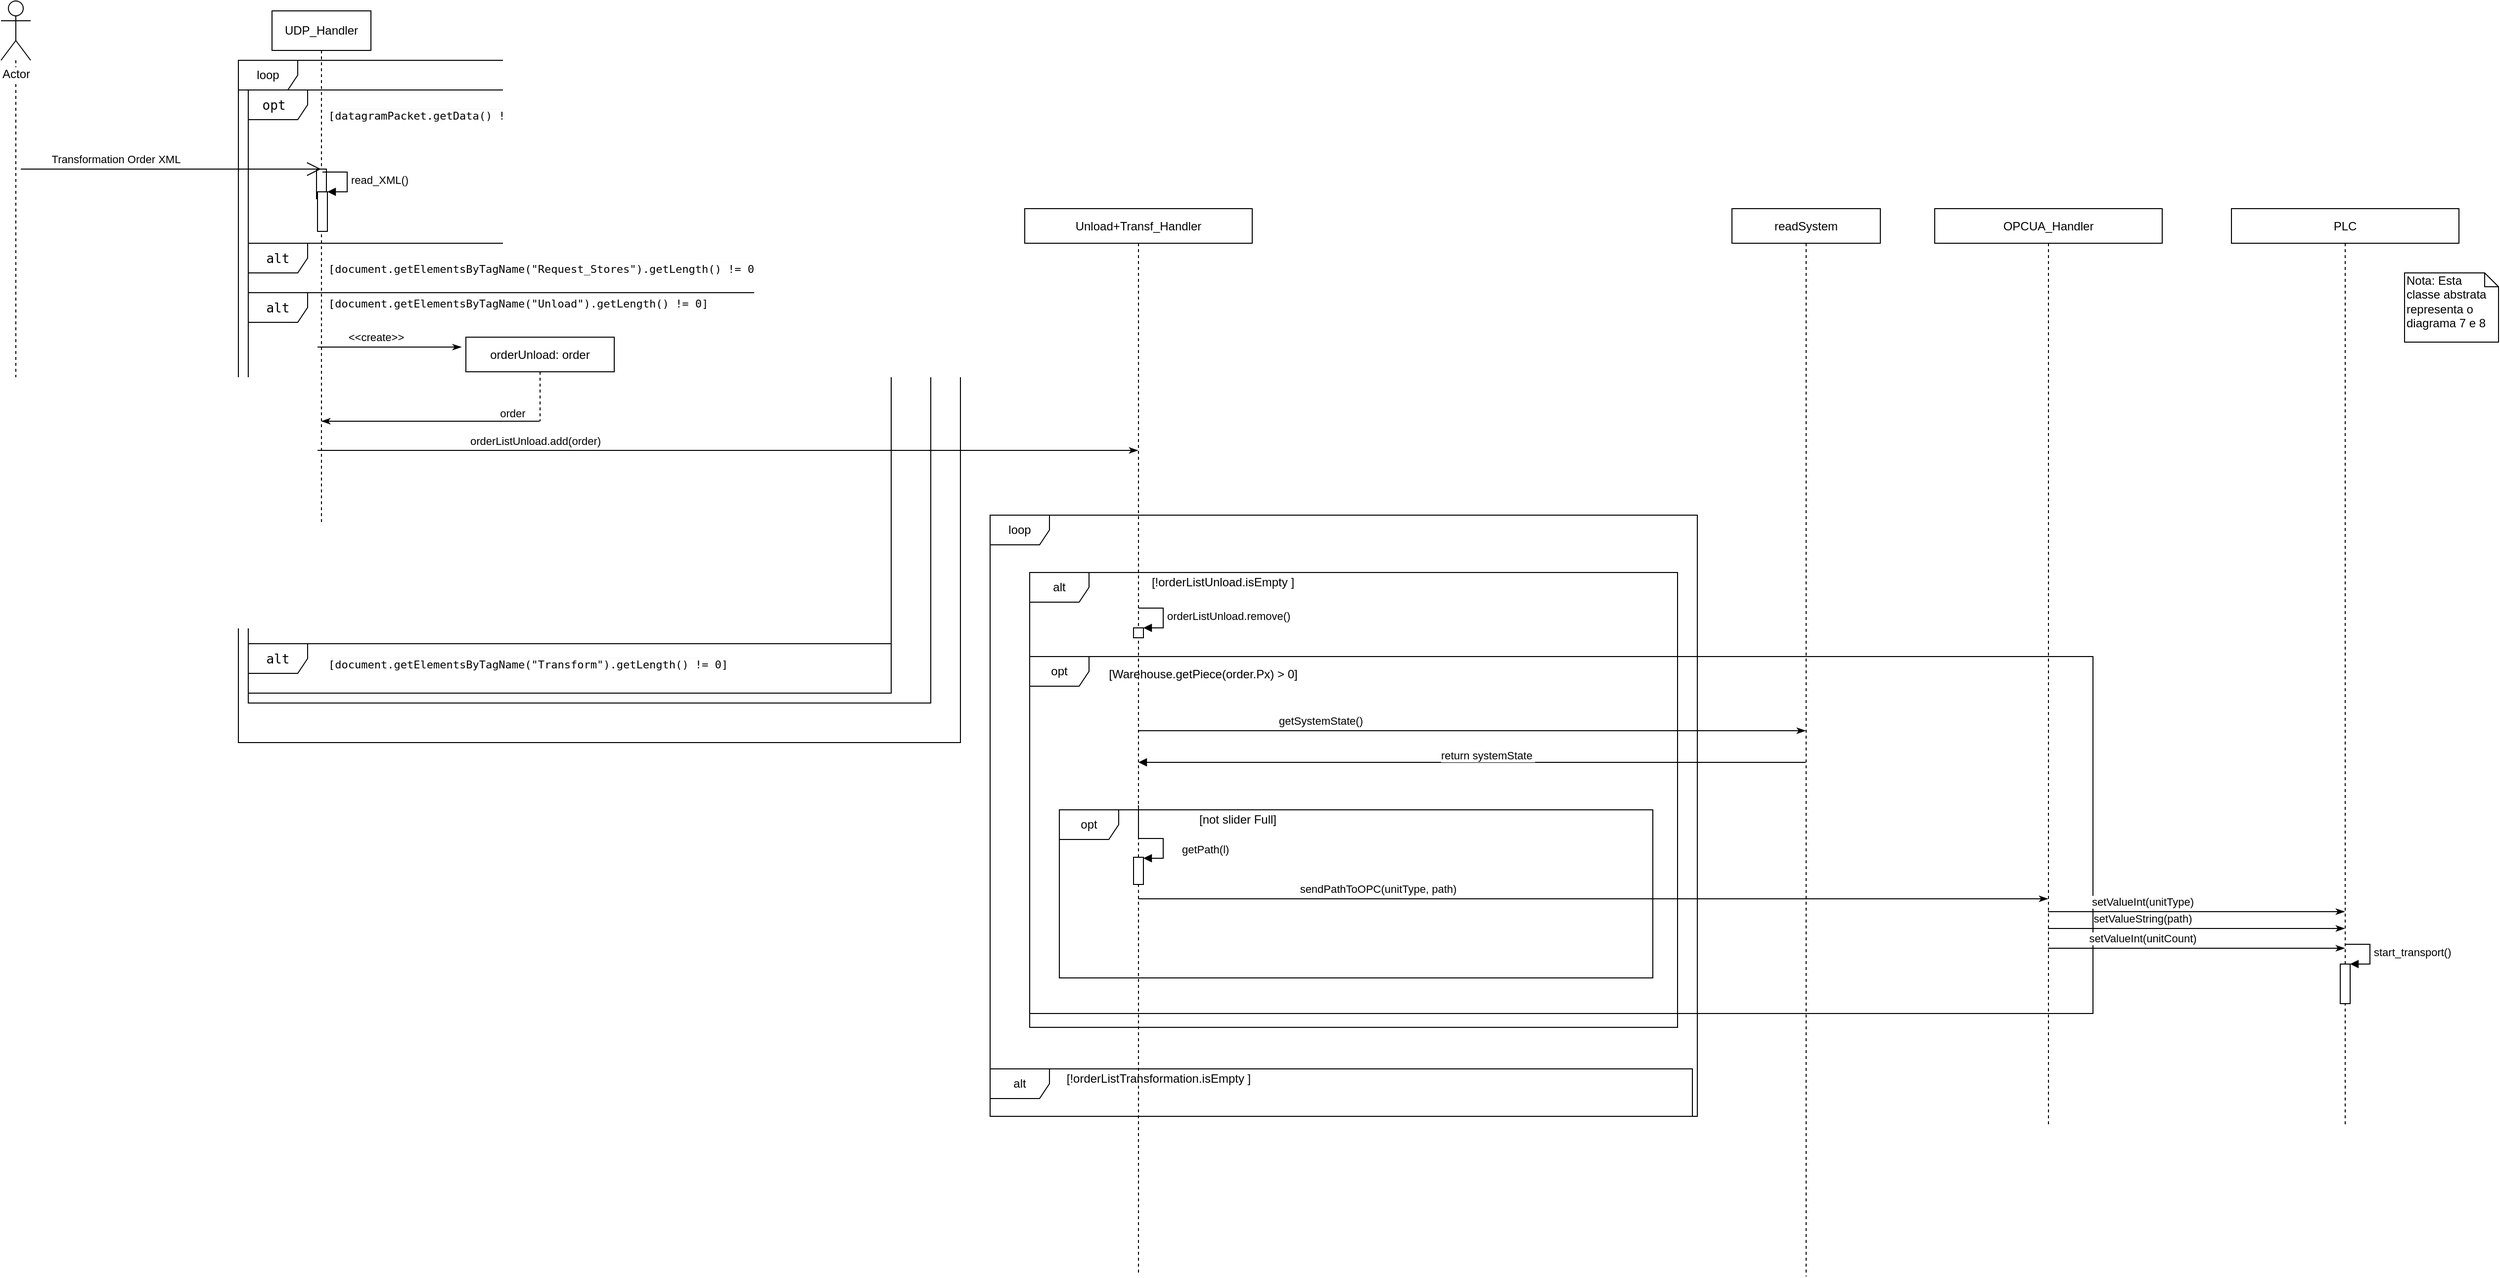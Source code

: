 <mxfile version="13.2.3"><diagram id="jSAM8N9e6wPoC_aM6Iug" name="Page-1"><mxGraphModel dx="1422" dy="745" grid="1" gridSize="10" guides="1" tooltips="1" connect="1" arrows="1" fold="1" page="1" pageScale="1" pageWidth="827" pageHeight="1169" math="0" shadow="0"><root><mxCell id="0"/><mxCell id="1" parent="0"/><mxCell id="yoJ4Uj4ploNbqAe7LORU-26" value="&lt;pre style=&quot;font-family: &amp;#34;jetbrains mono&amp;#34; , monospace ; font-size: 9.8pt&quot;&gt;&lt;font style=&quot;background-color: rgb(255 , 255 , 255)&quot;&gt;opt &lt;/font&gt;&lt;/pre&gt;" style="shape=umlFrame;whiteSpace=wrap;html=1;" parent="1" vertex="1"><mxGeometry x="290" y="220" width="690" height="620" as="geometry"/></mxCell><mxCell id="yoJ4Uj4ploNbqAe7LORU-30" value="loop" style="shape=umlFrame;whiteSpace=wrap;html=1;" parent="1" vertex="1"><mxGeometry x="280" y="190" width="730" height="690" as="geometry"/></mxCell><mxCell id="yoJ4Uj4ploNbqAe7LORU-33" value="&lt;pre style=&quot;font-family: &amp;#34;jetbrains mono&amp;#34; , monospace ; font-size: 9.8pt&quot;&gt;&lt;font style=&quot;background-color: rgb(255 , 255 , 255)&quot;&gt;alt&lt;/font&gt;&lt;/pre&gt;" style="shape=umlFrame;whiteSpace=wrap;html=1;" parent="1" vertex="1"><mxGeometry x="290" y="425" width="650" height="355" as="geometry"/></mxCell><mxCell id="DRrTCG6tA8ZViHPP4Byo-14" value="loop" style="shape=umlFrame;whiteSpace=wrap;html=1;" parent="1" vertex="1"><mxGeometry x="1040" y="650" width="715" height="608" as="geometry"/></mxCell><mxCell id="QiUiBtopivbseskPMMpt-4" value="alt" style="shape=umlFrame;whiteSpace=wrap;html=1;" parent="1" vertex="1"><mxGeometry x="1040" y="1210" width="710" height="48" as="geometry"/></mxCell><mxCell id="DRrTCG6tA8ZViHPP4Byo-15" value="alt" style="shape=umlFrame;whiteSpace=wrap;html=1;" parent="1" vertex="1"><mxGeometry x="1080" y="708" width="655" height="460" as="geometry"/></mxCell><mxCell id="QiUiBtopivbseskPMMpt-15" value="opt" style="shape=umlFrame;whiteSpace=wrap;html=1;" parent="1" vertex="1"><mxGeometry x="1110" y="948" width="600" height="170" as="geometry"/></mxCell><mxCell id="DRrTCG6tA8ZViHPP4Byo-23" value="opt" style="shape=umlFrame;whiteSpace=wrap;html=1;" parent="1" vertex="1"><mxGeometry x="1080" y="793" width="1075" height="361" as="geometry"/></mxCell><mxCell id="yoJ4Uj4ploNbqAe7LORU-34" value="&lt;pre style=&quot;font-family: &amp;#34;jetbrains mono&amp;#34; , monospace ; font-size: 9.8pt&quot;&gt;&lt;font style=&quot;background-color: rgb(255 , 255 , 255)&quot;&gt;alt&lt;/font&gt;&lt;/pre&gt;" style="shape=umlFrame;whiteSpace=wrap;html=1;" parent="1" vertex="1"><mxGeometry x="290" y="780" width="650" height="50" as="geometry"/></mxCell><mxCell id="yoJ4Uj4ploNbqAe7LORU-31" value="&lt;pre style=&quot;font-family: &amp;#34;jetbrains mono&amp;#34; , monospace ; font-size: 9.8pt&quot;&gt;&lt;font style=&quot;background-color: rgb(255 , 255 , 255)&quot;&gt;alt&lt;/font&gt;&lt;/pre&gt;" style="shape=umlFrame;whiteSpace=wrap;html=1;" parent="1" vertex="1"><mxGeometry x="290" y="375" width="650" height="50" as="geometry"/></mxCell><mxCell id="yoJ4Uj4ploNbqAe7LORU-4" value="" style="edgeStyle=orthogonalEdgeStyle;rounded=0;orthogonalLoop=1;jettySize=auto;html=1;endArrow=none;endFill=0;dashed=1;" parent="1" source="yoJ4Uj4ploNbqAe7LORU-1" edge="1"><mxGeometry relative="1" as="geometry"><mxPoint x="55" y="640" as="targetPoint"/><Array as="points"><mxPoint x="55" y="430"/><mxPoint x="55" y="430"/></Array></mxGeometry></mxCell><mxCell id="yoJ4Uj4ploNbqAe7LORU-1" value="Actor" style="shape=umlActor;verticalLabelPosition=bottom;labelBackgroundColor=#ffffff;verticalAlign=top;html=1;outlineConnect=0;" parent="1" vertex="1"><mxGeometry x="40" y="130" width="30" height="60" as="geometry"/></mxCell><mxCell id="yoJ4Uj4ploNbqAe7LORU-8" value="UDP_Handler" style="shape=umlLifeline;perimeter=lifelinePerimeter;whiteSpace=wrap;html=1;container=1;collapsible=0;recursiveResize=0;outlineConnect=0;" parent="1" vertex="1"><mxGeometry x="314" y="140" width="100" height="520" as="geometry"/></mxCell><mxCell id="yoJ4Uj4ploNbqAe7LORU-20" value="" style="html=1;points=[];perimeter=orthogonalPerimeter;" parent="yoJ4Uj4ploNbqAe7LORU-8" vertex="1"><mxGeometry x="45" y="160" width="10" height="30" as="geometry"/></mxCell><mxCell id="yoJ4Uj4ploNbqAe7LORU-18" value="" style="endArrow=open;endFill=1;endSize=12;html=1;" parent="1" target="yoJ4Uj4ploNbqAe7LORU-8" edge="1"><mxGeometry width="160" relative="1" as="geometry"><mxPoint x="60" y="300" as="sourcePoint"/><mxPoint x="360" y="300" as="targetPoint"/></mxGeometry></mxCell><mxCell id="yoJ4Uj4ploNbqAe7LORU-19" value="Transformation Order XML" style="edgeLabel;html=1;align=center;verticalAlign=middle;resizable=0;points=[];" parent="yoJ4Uj4ploNbqAe7LORU-18" vertex="1" connectable="0"><mxGeometry x="-0.527" y="1" relative="1" as="geometry"><mxPoint x="24" y="-9" as="offset"/></mxGeometry></mxCell><mxCell id="yoJ4Uj4ploNbqAe7LORU-29" value="&lt;pre style=&quot;color: rgb(0 , 0 , 0) ; font-style: normal ; font-weight: 400 ; letter-spacing: normal ; text-align: center ; text-indent: 0px ; text-transform: none ; word-spacing: 0px ; background-color: rgb(248 , 249 , 250) ; font-family: &amp;#34;jetbrains mono&amp;#34; , monospace&quot;&gt;&lt;font style=&quot;background-color: rgb(255 , 255 , 255) ; font-size: 11px&quot;&gt;[datagramPacket.getData() != null]&lt;/font&gt;&lt;/pre&gt;" style="text;whiteSpace=wrap;html=1;" parent="1" vertex="1"><mxGeometry x="369" y="220" width="250" height="60" as="geometry"/></mxCell><mxCell id="yoJ4Uj4ploNbqAe7LORU-32" value="&lt;pre style=&quot;color: rgb(0 , 0 , 0) ; font-style: normal ; font-weight: 400 ; letter-spacing: normal ; text-align: center ; text-indent: 0px ; text-transform: none ; word-spacing: 0px ; background-color: rgb(248 , 249 , 250) ; font-family: &amp;#34;jetbrains mono&amp;#34; , monospace&quot;&gt;&lt;font style=&quot;background-color: rgb(255 , 255 , 255) ; font-size: 11px&quot;&gt;[document.getElementsByTagName(&quot;Request_Stores&quot;).getLength() != 0]&lt;br&gt;&lt;/font&gt;&lt;/pre&gt;" style="text;whiteSpace=wrap;html=1;" parent="1" vertex="1"><mxGeometry x="369" y="375" width="410" height="60" as="geometry"/></mxCell><mxCell id="yoJ4Uj4ploNbqAe7LORU-35" value="&lt;pre style=&quot;color: rgb(0 , 0 , 0) ; font-style: normal ; font-weight: 400 ; letter-spacing: normal ; text-align: center ; text-indent: 0px ; text-transform: none ; word-spacing: 0px ; background-color: rgb(248 , 249 , 250) ; font-family: &amp;#34;jetbrains mono&amp;#34; , monospace&quot;&gt;&lt;font style=&quot;background-color: rgb(255 , 255 , 255) ; font-size: 11px&quot;&gt;[document.getElementsByTagName(&quot;Unload&quot;).getLength() != 0]&lt;br&gt;&lt;/font&gt;&lt;/pre&gt;" style="text;whiteSpace=wrap;html=1;" parent="1" vertex="1"><mxGeometry x="369" y="410" width="410" height="60" as="geometry"/></mxCell><mxCell id="DRrTCG6tA8ZViHPP4Byo-2" value="orderUnload: order" style="shape=umlLifeline;perimeter=lifelinePerimeter;whiteSpace=wrap;html=1;container=1;collapsible=0;recursiveResize=0;outlineConnect=0;size=35;" parent="1" vertex="1"><mxGeometry x="510" y="470" width="150" height="85" as="geometry"/></mxCell><mxCell id="DRrTCG6tA8ZViHPP4Byo-7" value="" style="endArrow=classicThin;endFill=1;html=1;" parent="1" source="DRrTCG6tA8ZViHPP4Byo-2" target="yoJ4Uj4ploNbqAe7LORU-8" edge="1"><mxGeometry width="160" relative="1" as="geometry"><mxPoint x="730" y="750.12" as="sourcePoint"/><mxPoint x="1025.8" y="750.0" as="targetPoint"/><Array as="points"><mxPoint x="520" y="555"/></Array></mxGeometry></mxCell><mxCell id="DRrTCG6tA8ZViHPP4Byo-8" value="order" style="edgeLabel;html=1;align=center;verticalAlign=middle;resizable=0;points=[];" parent="DRrTCG6tA8ZViHPP4Byo-7" vertex="1" connectable="0"><mxGeometry x="-0.527" y="1" relative="1" as="geometry"><mxPoint x="24" y="-9" as="offset"/></mxGeometry></mxCell><mxCell id="DRrTCG6tA8ZViHPP4Byo-9" value="Unload+Transf_Handler" style="shape=umlLifeline;perimeter=lifelinePerimeter;whiteSpace=wrap;html=1;container=1;collapsible=0;recursiveResize=0;outlineConnect=0;size=35;" parent="1" vertex="1"><mxGeometry x="1075" y="340" width="230" height="1078" as="geometry"/></mxCell><mxCell id="DRrTCG6tA8ZViHPP4Byo-25" value="" style="html=1;points=[];perimeter=orthogonalPerimeter;" parent="DRrTCG6tA8ZViHPP4Byo-9" vertex="1"><mxGeometry x="110" y="656" width="10" height="27.5" as="geometry"/></mxCell><mxCell id="DRrTCG6tA8ZViHPP4Byo-12" value="" style="endArrow=classicThin;endFill=1;html=1;" parent="1" target="DRrTCG6tA8ZViHPP4Byo-9" edge="1"><mxGeometry width="160" relative="1" as="geometry"><mxPoint x="360" y="584.5" as="sourcePoint"/><mxPoint x="1406.5" y="595.5" as="targetPoint"/><Array as="points"/></mxGeometry></mxCell><mxCell id="DRrTCG6tA8ZViHPP4Byo-13" value="orderListUnload.add(order)" style="edgeLabel;html=1;align=center;verticalAlign=middle;resizable=0;points=[];" parent="DRrTCG6tA8ZViHPP4Byo-12" vertex="1" connectable="0"><mxGeometry x="-0.527" y="1" relative="1" as="geometry"><mxPoint x="24" y="-9" as="offset"/></mxGeometry></mxCell><mxCell id="DRrTCG6tA8ZViHPP4Byo-16" value="[!orderListTransformation.isEmpty ]" style="text;html=1;align=center;verticalAlign=middle;resizable=0;points=[];autosize=1;" parent="1" vertex="1"><mxGeometry x="1110" y="1210" width="200" height="20" as="geometry"/></mxCell><mxCell id="DRrTCG6tA8ZViHPP4Byo-18" value="[!orderListUnload.isEmpty ]" style="text;html=1;align=center;verticalAlign=middle;resizable=0;points=[];autosize=1;" parent="1" vertex="1"><mxGeometry x="1195" y="708" width="160" height="20" as="geometry"/></mxCell><mxCell id="DRrTCG6tA8ZViHPP4Byo-19" value="" style="html=1;points=[];perimeter=orthogonalPerimeter;" parent="1" vertex="1"><mxGeometry x="1185" y="764" width="10" height="10" as="geometry"/></mxCell><mxCell id="DRrTCG6tA8ZViHPP4Byo-20" value="orderListUnload.remove()" style="edgeStyle=orthogonalEdgeStyle;html=1;align=left;spacingLeft=2;endArrow=block;rounded=0;entryX=1;entryY=0;" parent="1" target="DRrTCG6tA8ZViHPP4Byo-19" edge="1"><mxGeometry relative="1" as="geometry"><mxPoint x="1190" y="744" as="sourcePoint"/><Array as="points"><mxPoint x="1215" y="744"/></Array></mxGeometry></mxCell><mxCell id="DRrTCG6tA8ZViHPP4Byo-24" value="[Warehouse.getPiece(order.Px) &amp;gt; 0]" style="text;html=1;align=center;verticalAlign=middle;resizable=0;points=[];autosize=1;" parent="1" vertex="1"><mxGeometry x="1150" y="800.5" width="210" height="20" as="geometry"/></mxCell><mxCell id="DRrTCG6tA8ZViHPP4Byo-26" value="getPath(l)" style="edgeStyle=orthogonalEdgeStyle;html=1;align=left;spacingLeft=2;endArrow=block;rounded=0;entryX=1;entryY=0;" parent="1" edge="1"><mxGeometry x="0.411" y="15" relative="1" as="geometry"><mxPoint x="1190" y="943.5" as="sourcePoint"/><Array as="points"><mxPoint x="1190" y="977"/><mxPoint x="1215" y="977"/><mxPoint x="1215" y="997"/></Array><mxPoint x="1195" y="997" as="targetPoint"/><mxPoint as="offset"/></mxGeometry></mxCell><mxCell id="DRrTCG6tA8ZViHPP4Byo-33" value="OPCUA_Handler" style="shape=umlLifeline;perimeter=lifelinePerimeter;whiteSpace=wrap;html=1;container=1;collapsible=0;recursiveResize=0;outlineConnect=0;size=35;" parent="1" vertex="1"><mxGeometry x="1995" y="340" width="230" height="928" as="geometry"/></mxCell><mxCell id="DRrTCG6tA8ZViHPP4Byo-34" value="" style="endArrow=classicThin;endFill=1;html=1;" parent="1" source="DRrTCG6tA8ZViHPP4Byo-9" target="DRrTCG6tA8ZViHPP4Byo-33" edge="1"><mxGeometry width="160" relative="1" as="geometry"><mxPoint x="1195" y="1008" as="sourcePoint"/><mxPoint x="2105" y="1008" as="targetPoint"/><Array as="points"><mxPoint x="1240" y="1038"/><mxPoint x="1288" y="1038"/><mxPoint x="1340" y="1038"/></Array></mxGeometry></mxCell><mxCell id="DRrTCG6tA8ZViHPP4Byo-35" value="sendPathToOPC(unitType, path)" style="edgeLabel;html=1;align=center;verticalAlign=middle;resizable=0;points=[];" parent="DRrTCG6tA8ZViHPP4Byo-34" vertex="1" connectable="0"><mxGeometry x="-0.527" y="1" relative="1" as="geometry"><mxPoint x="24" y="-9" as="offset"/></mxGeometry></mxCell><mxCell id="DRrTCG6tA8ZViHPP4Byo-42" value="PLC" style="shape=umlLifeline;perimeter=lifelinePerimeter;whiteSpace=wrap;html=1;container=1;collapsible=0;recursiveResize=0;outlineConnect=0;size=35;" parent="1" vertex="1"><mxGeometry x="2295" y="340" width="230" height="928" as="geometry"/></mxCell><mxCell id="DRrTCG6tA8ZViHPP4Byo-59" value="" style="html=1;points=[];perimeter=orthogonalPerimeter;" parent="DRrTCG6tA8ZViHPP4Byo-42" vertex="1"><mxGeometry x="110" y="764" width="10" height="40" as="geometry"/></mxCell><mxCell id="DRrTCG6tA8ZViHPP4Byo-60" value="start_transport()" style="edgeStyle=orthogonalEdgeStyle;html=1;align=left;spacingLeft=2;endArrow=block;rounded=0;entryX=1;entryY=0;" parent="DRrTCG6tA8ZViHPP4Byo-42" target="DRrTCG6tA8ZViHPP4Byo-59" edge="1"><mxGeometry relative="1" as="geometry"><mxPoint x="115" y="744" as="sourcePoint"/><Array as="points"><mxPoint x="140" y="744"/></Array></mxGeometry></mxCell><mxCell id="DRrTCG6tA8ZViHPP4Byo-46" value="" style="endArrow=classicThin;endFill=1;html=1;" parent="1" edge="1"><mxGeometry width="160" relative="1" as="geometry"><mxPoint x="2109.5" y="1068" as="sourcePoint"/><mxPoint x="2409.5" y="1068" as="targetPoint"/><Array as="points"><mxPoint x="2223" y="1068"/></Array></mxGeometry></mxCell><mxCell id="DRrTCG6tA8ZViHPP4Byo-47" value="setValueString(path)" style="edgeLabel;html=1;align=center;verticalAlign=middle;resizable=0;points=[];" parent="DRrTCG6tA8ZViHPP4Byo-46" vertex="1" connectable="0"><mxGeometry x="-0.527" y="1" relative="1" as="geometry"><mxPoint x="24" y="-9" as="offset"/></mxGeometry></mxCell><mxCell id="DRrTCG6tA8ZViHPP4Byo-48" value="" style="endArrow=classicThin;endFill=1;html=1;" parent="1" edge="1"><mxGeometry width="160" relative="1" as="geometry"><mxPoint x="2109.5" y="1051" as="sourcePoint"/><mxPoint x="2409.5" y="1051" as="targetPoint"/><Array as="points"><mxPoint x="2233" y="1051"/></Array></mxGeometry></mxCell><mxCell id="DRrTCG6tA8ZViHPP4Byo-49" value="setValueInt(unitType)" style="edgeLabel;html=1;align=center;verticalAlign=middle;resizable=0;points=[];" parent="DRrTCG6tA8ZViHPP4Byo-48" vertex="1" connectable="0"><mxGeometry x="-0.527" y="1" relative="1" as="geometry"><mxPoint x="24" y="-9" as="offset"/></mxGeometry></mxCell><mxCell id="DRrTCG6tA8ZViHPP4Byo-50" value="" style="endArrow=classicThin;endFill=1;html=1;" parent="1" edge="1"><mxGeometry width="160" relative="1" as="geometry"><mxPoint x="2109.5" y="1088" as="sourcePoint"/><mxPoint x="2409.5" y="1088" as="targetPoint"/><Array as="points"><mxPoint x="2233" y="1088"/></Array></mxGeometry></mxCell><mxCell id="DRrTCG6tA8ZViHPP4Byo-51" value="setValueInt(unitCount)" style="edgeLabel;html=1;align=center;verticalAlign=middle;resizable=0;points=[];" parent="DRrTCG6tA8ZViHPP4Byo-50" vertex="1" connectable="0"><mxGeometry x="-0.527" y="1" relative="1" as="geometry"><mxPoint x="24" y="-9" as="offset"/></mxGeometry></mxCell><mxCell id="QiUiBtopivbseskPMMpt-1" value="" style="endArrow=classicThin;endFill=1;html=1;entryX=0;entryY=0.176;entryDx=0;entryDy=0;entryPerimeter=0;" parent="1" edge="1"><mxGeometry width="160" relative="1" as="geometry"><mxPoint x="360" y="480.04" as="sourcePoint"/><mxPoint x="505.5" y="480.0" as="targetPoint"/><Array as="points"><mxPoint x="385.5" y="480.04"/><mxPoint x="435.5" y="480.04"/></Array></mxGeometry></mxCell><mxCell id="QiUiBtopivbseskPMMpt-2" value="&amp;lt;&amp;lt;create&amp;gt;&amp;gt;" style="edgeLabel;html=1;align=center;verticalAlign=middle;resizable=0;points=[];" parent="QiUiBtopivbseskPMMpt-1" vertex="1" connectable="0"><mxGeometry x="-0.527" y="1" relative="1" as="geometry"><mxPoint x="24" y="-9" as="offset"/></mxGeometry></mxCell><mxCell id="QiUiBtopivbseskPMMpt-5" value="readSystem" style="shape=umlLifeline;perimeter=lifelinePerimeter;whiteSpace=wrap;html=1;container=1;collapsible=0;recursiveResize=0;outlineConnect=0;size=35;" parent="1" vertex="1"><mxGeometry x="1790" y="340" width="150" height="1080" as="geometry"/></mxCell><mxCell id="QiUiBtopivbseskPMMpt-6" value="" style="endArrow=classicThin;endFill=1;html=1;" parent="1" target="QiUiBtopivbseskPMMpt-5" edge="1"><mxGeometry width="160" relative="1" as="geometry"><mxPoint x="1190" y="868" as="sourcePoint"/><mxPoint x="1830" y="868" as="targetPoint"/><Array as="points"><mxPoint x="1288" y="868"/></Array></mxGeometry></mxCell><mxCell id="QiUiBtopivbseskPMMpt-7" value="getSystemState()" style="edgeLabel;html=1;align=center;verticalAlign=middle;resizable=0;points=[];" parent="QiUiBtopivbseskPMMpt-6" vertex="1" connectable="0"><mxGeometry x="-0.527" y="1" relative="1" as="geometry"><mxPoint x="24" y="-9" as="offset"/></mxGeometry></mxCell><mxCell id="QiUiBtopivbseskPMMpt-11" value="return systemState&amp;nbsp;" style="endArrow=block;endFill=1;html=1;edgeStyle=orthogonalEdgeStyle;align=left;verticalAlign=top;" parent="1" source="QiUiBtopivbseskPMMpt-5" target="DRrTCG6tA8ZViHPP4Byo-9" edge="1"><mxGeometry x="0.337" y="-82" relative="1" as="geometry"><mxPoint x="1390" y="858" as="sourcePoint"/><mxPoint x="1550" y="858" as="targetPoint"/><Array as="points"><mxPoint x="1560" y="900"/><mxPoint x="1560" y="900"/></Array><mxPoint x="80" y="62" as="offset"/></mxGeometry></mxCell><mxCell id="QiUiBtopivbseskPMMpt-16" value="[not slider Full]" style="text;html=1;align=center;verticalAlign=middle;resizable=0;points=[];autosize=1;" parent="1" vertex="1"><mxGeometry x="1245" y="948" width="90" height="20" as="geometry"/></mxCell><mxCell id="4KRNYxj-bOXY66dXf9SS-1" value="" style="html=1;points=[];perimeter=orthogonalPerimeter;" parent="1" vertex="1"><mxGeometry x="360" y="323" width="10" height="40" as="geometry"/></mxCell><mxCell id="4KRNYxj-bOXY66dXf9SS-2" value="read_XML()" style="edgeStyle=orthogonalEdgeStyle;html=1;align=left;spacingLeft=2;endArrow=block;rounded=0;entryX=1;entryY=0;" parent="1" target="4KRNYxj-bOXY66dXf9SS-1" edge="1"><mxGeometry relative="1" as="geometry"><mxPoint x="365" y="303" as="sourcePoint"/><Array as="points"><mxPoint x="390" y="303"/></Array></mxGeometry></mxCell><mxCell id="yoJ4Uj4ploNbqAe7LORU-36" value="&lt;pre style=&quot;color: rgb(0 , 0 , 0) ; font-style: normal ; font-weight: 400 ; letter-spacing: normal ; text-align: center ; text-indent: 0px ; text-transform: none ; word-spacing: 0px ; background-color: rgb(248 , 249 , 250) ; font-family: &amp;#34;jetbrains mono&amp;#34; , monospace&quot;&gt;&lt;font style=&quot;background-color: rgb(255 , 255 , 255) ; font-size: 11px&quot;&gt;[document.getElementsByTagName(&quot;Transform&quot;).getLength() != 0]&lt;br&gt;&lt;/font&gt;&lt;/pre&gt;" style="text;whiteSpace=wrap;html=1;" parent="1" vertex="1"><mxGeometry x="369" y="775" width="410" height="60" as="geometry"/></mxCell><mxCell id="4KRNYxj-bOXY66dXf9SS-4" value="Nota: Esta classe abstrata representa o diagrama 7 e 8" style="shape=note;whiteSpace=wrap;html=1;size=14;verticalAlign=top;align=left;spacingTop=-6;" parent="1" vertex="1"><mxGeometry x="2470" y="405" width="95" height="70" as="geometry"/></mxCell></root></mxGraphModel></diagram></mxfile>